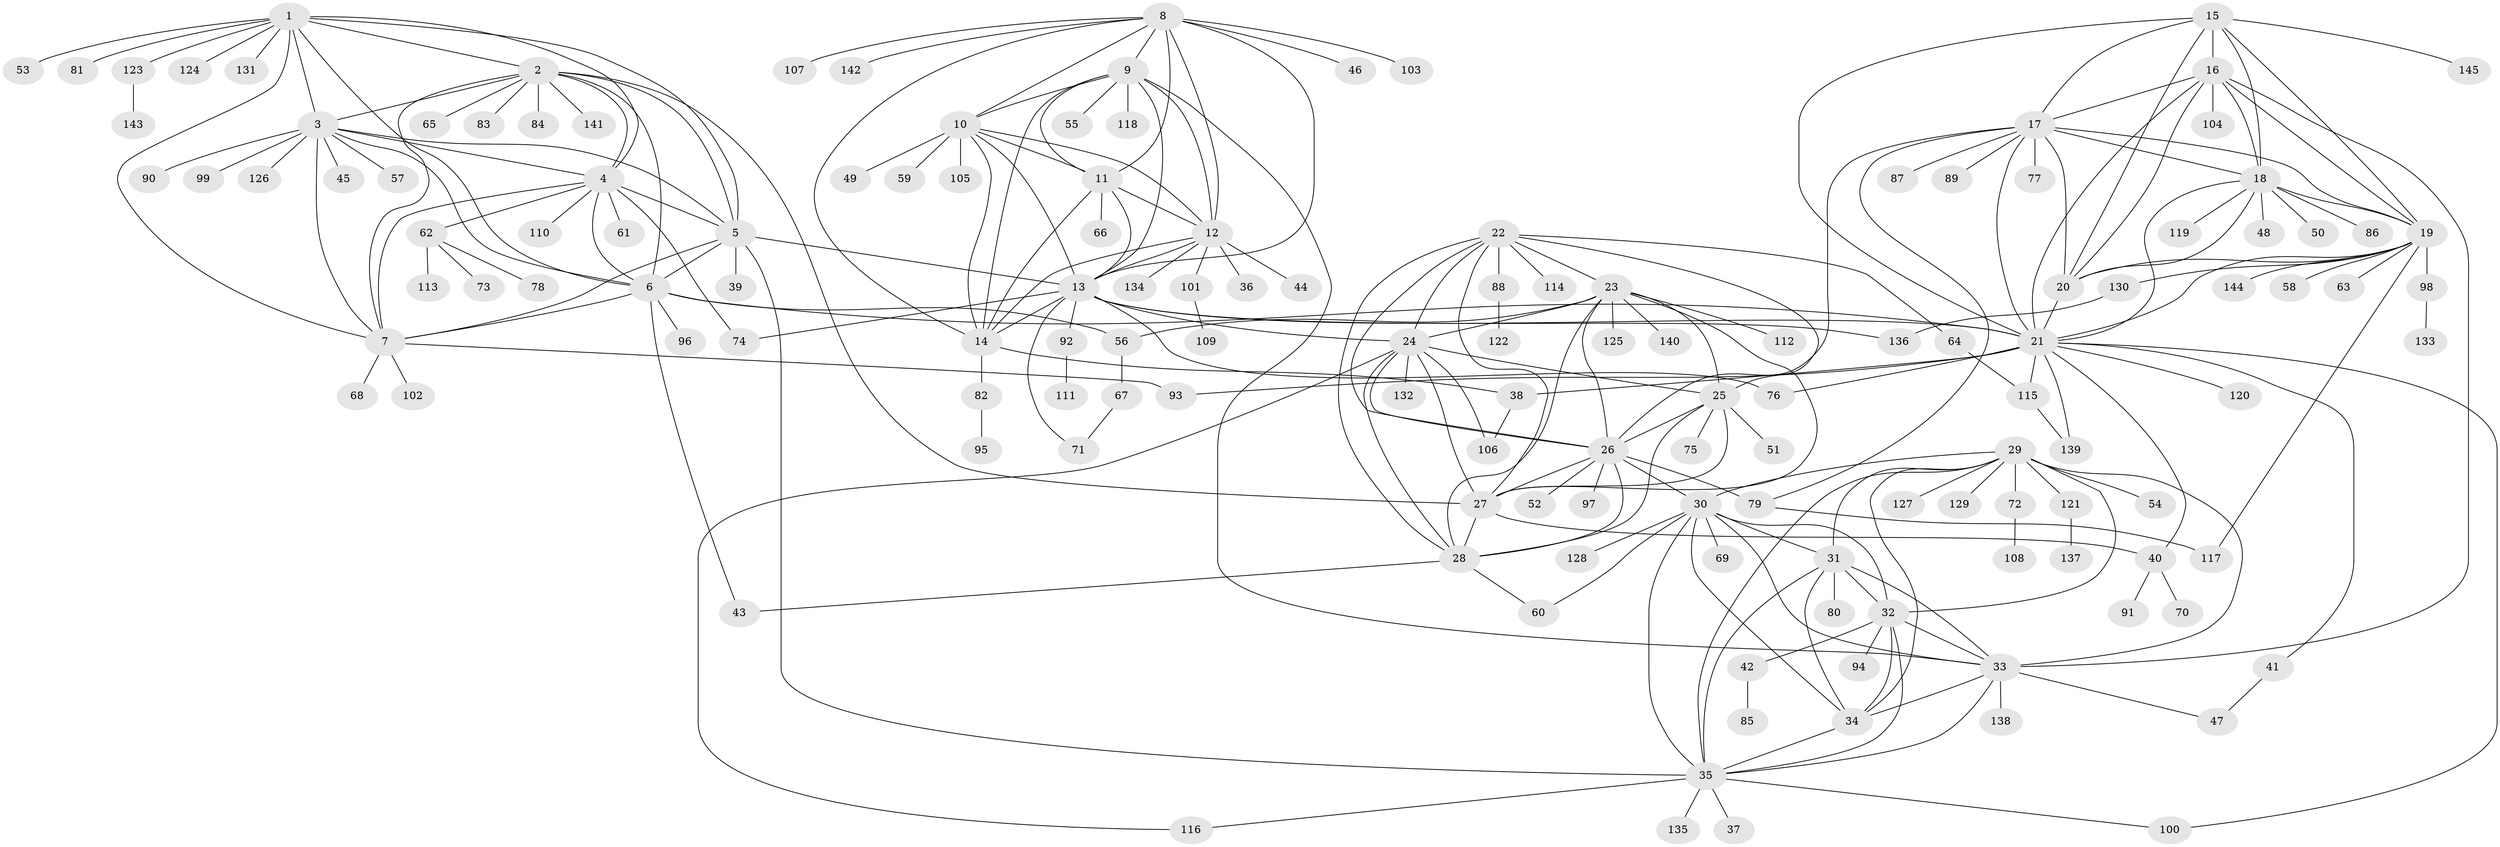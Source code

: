 // Generated by graph-tools (version 1.1) at 2025/11/02/27/25 16:11:30]
// undirected, 145 vertices, 243 edges
graph export_dot {
graph [start="1"]
  node [color=gray90,style=filled];
  1;
  2;
  3;
  4;
  5;
  6;
  7;
  8;
  9;
  10;
  11;
  12;
  13;
  14;
  15;
  16;
  17;
  18;
  19;
  20;
  21;
  22;
  23;
  24;
  25;
  26;
  27;
  28;
  29;
  30;
  31;
  32;
  33;
  34;
  35;
  36;
  37;
  38;
  39;
  40;
  41;
  42;
  43;
  44;
  45;
  46;
  47;
  48;
  49;
  50;
  51;
  52;
  53;
  54;
  55;
  56;
  57;
  58;
  59;
  60;
  61;
  62;
  63;
  64;
  65;
  66;
  67;
  68;
  69;
  70;
  71;
  72;
  73;
  74;
  75;
  76;
  77;
  78;
  79;
  80;
  81;
  82;
  83;
  84;
  85;
  86;
  87;
  88;
  89;
  90;
  91;
  92;
  93;
  94;
  95;
  96;
  97;
  98;
  99;
  100;
  101;
  102;
  103;
  104;
  105;
  106;
  107;
  108;
  109;
  110;
  111;
  112;
  113;
  114;
  115;
  116;
  117;
  118;
  119;
  120;
  121;
  122;
  123;
  124;
  125;
  126;
  127;
  128;
  129;
  130;
  131;
  132;
  133;
  134;
  135;
  136;
  137;
  138;
  139;
  140;
  141;
  142;
  143;
  144;
  145;
  1 -- 2;
  1 -- 3;
  1 -- 4;
  1 -- 5;
  1 -- 6;
  1 -- 7;
  1 -- 53;
  1 -- 81;
  1 -- 123;
  1 -- 124;
  1 -- 131;
  2 -- 3;
  2 -- 4;
  2 -- 5;
  2 -- 6;
  2 -- 7;
  2 -- 27;
  2 -- 65;
  2 -- 83;
  2 -- 84;
  2 -- 141;
  3 -- 4;
  3 -- 5;
  3 -- 6;
  3 -- 7;
  3 -- 45;
  3 -- 57;
  3 -- 90;
  3 -- 99;
  3 -- 126;
  4 -- 5;
  4 -- 6;
  4 -- 7;
  4 -- 61;
  4 -- 62;
  4 -- 74;
  4 -- 110;
  5 -- 6;
  5 -- 7;
  5 -- 13;
  5 -- 35;
  5 -- 39;
  6 -- 7;
  6 -- 21;
  6 -- 43;
  6 -- 56;
  6 -- 96;
  7 -- 68;
  7 -- 93;
  7 -- 102;
  8 -- 9;
  8 -- 10;
  8 -- 11;
  8 -- 12;
  8 -- 13;
  8 -- 14;
  8 -- 46;
  8 -- 103;
  8 -- 107;
  8 -- 142;
  9 -- 10;
  9 -- 11;
  9 -- 12;
  9 -- 13;
  9 -- 14;
  9 -- 33;
  9 -- 55;
  9 -- 118;
  10 -- 11;
  10 -- 12;
  10 -- 13;
  10 -- 14;
  10 -- 49;
  10 -- 59;
  10 -- 105;
  11 -- 12;
  11 -- 13;
  11 -- 14;
  11 -- 66;
  12 -- 13;
  12 -- 14;
  12 -- 36;
  12 -- 44;
  12 -- 101;
  12 -- 134;
  13 -- 14;
  13 -- 21;
  13 -- 24;
  13 -- 71;
  13 -- 74;
  13 -- 76;
  13 -- 92;
  13 -- 136;
  14 -- 38;
  14 -- 82;
  15 -- 16;
  15 -- 17;
  15 -- 18;
  15 -- 19;
  15 -- 20;
  15 -- 21;
  15 -- 145;
  16 -- 17;
  16 -- 18;
  16 -- 19;
  16 -- 20;
  16 -- 21;
  16 -- 33;
  16 -- 104;
  17 -- 18;
  17 -- 19;
  17 -- 20;
  17 -- 21;
  17 -- 26;
  17 -- 77;
  17 -- 79;
  17 -- 87;
  17 -- 89;
  18 -- 19;
  18 -- 20;
  18 -- 21;
  18 -- 48;
  18 -- 50;
  18 -- 86;
  18 -- 119;
  19 -- 20;
  19 -- 21;
  19 -- 58;
  19 -- 63;
  19 -- 98;
  19 -- 117;
  19 -- 130;
  19 -- 144;
  20 -- 21;
  21 -- 38;
  21 -- 40;
  21 -- 41;
  21 -- 76;
  21 -- 93;
  21 -- 100;
  21 -- 115;
  21 -- 120;
  21 -- 139;
  22 -- 23;
  22 -- 24;
  22 -- 25;
  22 -- 26;
  22 -- 27;
  22 -- 28;
  22 -- 64;
  22 -- 88;
  22 -- 114;
  23 -- 24;
  23 -- 25;
  23 -- 26;
  23 -- 27;
  23 -- 28;
  23 -- 56;
  23 -- 112;
  23 -- 125;
  23 -- 140;
  24 -- 25;
  24 -- 26;
  24 -- 27;
  24 -- 28;
  24 -- 106;
  24 -- 116;
  24 -- 132;
  25 -- 26;
  25 -- 27;
  25 -- 28;
  25 -- 51;
  25 -- 75;
  26 -- 27;
  26 -- 28;
  26 -- 30;
  26 -- 52;
  26 -- 79;
  26 -- 97;
  27 -- 28;
  27 -- 40;
  28 -- 43;
  28 -- 60;
  29 -- 30;
  29 -- 31;
  29 -- 32;
  29 -- 33;
  29 -- 34;
  29 -- 35;
  29 -- 54;
  29 -- 72;
  29 -- 121;
  29 -- 127;
  29 -- 129;
  30 -- 31;
  30 -- 32;
  30 -- 33;
  30 -- 34;
  30 -- 35;
  30 -- 60;
  30 -- 69;
  30 -- 128;
  31 -- 32;
  31 -- 33;
  31 -- 34;
  31 -- 35;
  31 -- 80;
  32 -- 33;
  32 -- 34;
  32 -- 35;
  32 -- 42;
  32 -- 94;
  33 -- 34;
  33 -- 35;
  33 -- 47;
  33 -- 138;
  34 -- 35;
  35 -- 37;
  35 -- 100;
  35 -- 116;
  35 -- 135;
  38 -- 106;
  40 -- 70;
  40 -- 91;
  41 -- 47;
  42 -- 85;
  56 -- 67;
  62 -- 73;
  62 -- 78;
  62 -- 113;
  64 -- 115;
  67 -- 71;
  72 -- 108;
  79 -- 117;
  82 -- 95;
  88 -- 122;
  92 -- 111;
  98 -- 133;
  101 -- 109;
  115 -- 139;
  121 -- 137;
  123 -- 143;
  130 -- 136;
}
